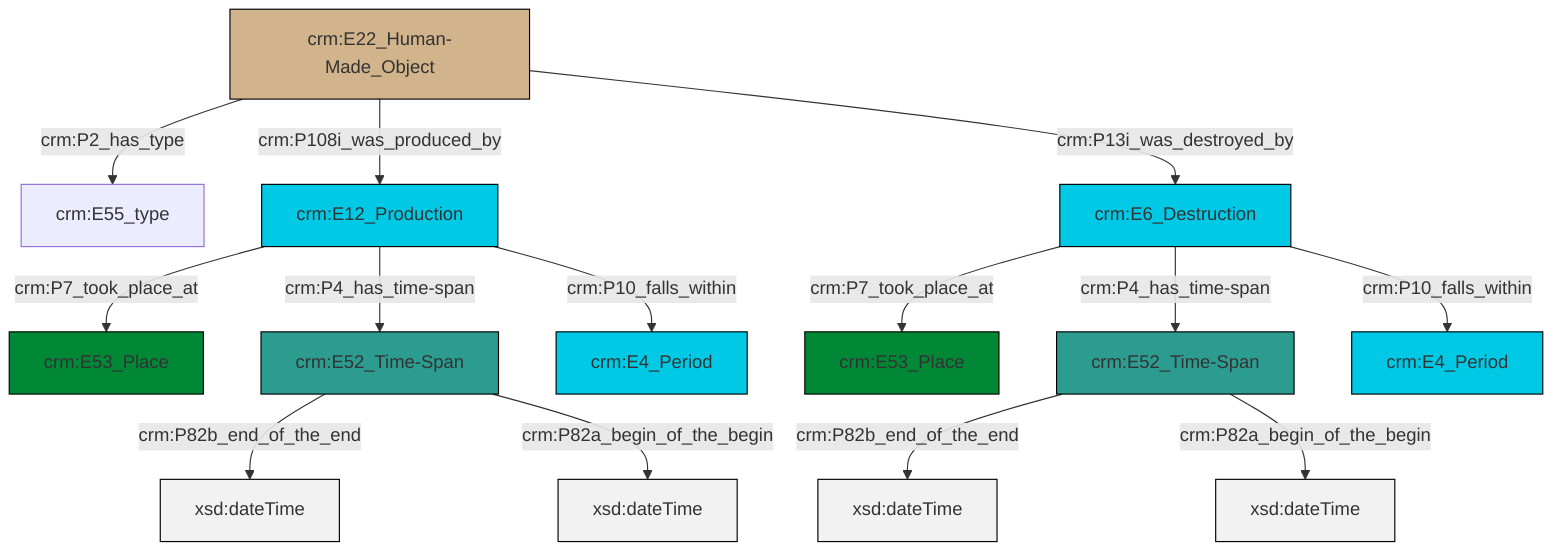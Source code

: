 graph TD
classDef Literal fill:#f2f2f2,stroke:#000000;
classDef CRM_Entity fill:#FFFFFF,stroke:#000000;
classDef Temporal_Entity fill:#00C9E6, stroke:#000000;
classDef Type fill:#E18312, stroke:#000000;
classDef Time-Span fill:#2C9C91, stroke:#000000;
classDef Appellation fill:#FFEB7F, stroke:#000000;
classDef Place fill:#008836, stroke:#000000;
classDef Persistent_Item fill:#B266B2, stroke:#000000;
classDef Conceptual_Object fill:#FFD700, stroke:#000000;
classDef Physical_Thing fill:#D2B48C, stroke:#000000;
classDef Actor fill:#f58aad, stroke:#000000;
classDef PC_Classes fill:#4ce600, stroke:#000000;
classDef Multi fill:#cccccc,stroke:#000000;

2["crm:E12_Production"]:::Temporal_Entity -->|crm:P7_took_place_at| 3["crm:E53_Place"]:::Place
0["crm:E52_Time-Span"]:::Time-Span -->|crm:P82b_end_of_the_end| 4[xsd:dateTime]:::Literal
2["crm:E12_Production"]:::Temporal_Entity -->|crm:P4_has_time-span| 7["crm:E52_Time-Span"]:::Time-Span
8["crm:E22_Human-Made_Object"]:::Physical_Thing -->|crm:P2_has_type| 9["crm:E55_type"]:::Default
8["crm:E22_Human-Made_Object"]:::Physical_Thing -->|crm:P108i_was_produced_by| 2["crm:E12_Production"]:::Temporal_Entity
7["crm:E52_Time-Span"]:::Time-Span -->|crm:P82b_end_of_the_end| 12[xsd:dateTime]:::Literal
13["crm:E6_Destruction"]:::Temporal_Entity -->|crm:P7_took_place_at| 14["crm:E53_Place"]:::Place
0["crm:E52_Time-Span"]:::Time-Span -->|crm:P82a_begin_of_the_begin| 17[xsd:dateTime]:::Literal
2["crm:E12_Production"]:::Temporal_Entity -->|crm:P10_falls_within| 10["crm:E4_Period"]:::Temporal_Entity
7["crm:E52_Time-Span"]:::Time-Span -->|crm:P82a_begin_of_the_begin| 23[xsd:dateTime]:::Literal
8["crm:E22_Human-Made_Object"]:::Physical_Thing -->|crm:P13i_was_destroyed_by| 13["crm:E6_Destruction"]:::Temporal_Entity
13["crm:E6_Destruction"]:::Temporal_Entity -->|crm:P4_has_time-span| 0["crm:E52_Time-Span"]:::Time-Span
13["crm:E6_Destruction"]:::Temporal_Entity -->|crm:P10_falls_within| 5["crm:E4_Period"]:::Temporal_Entity